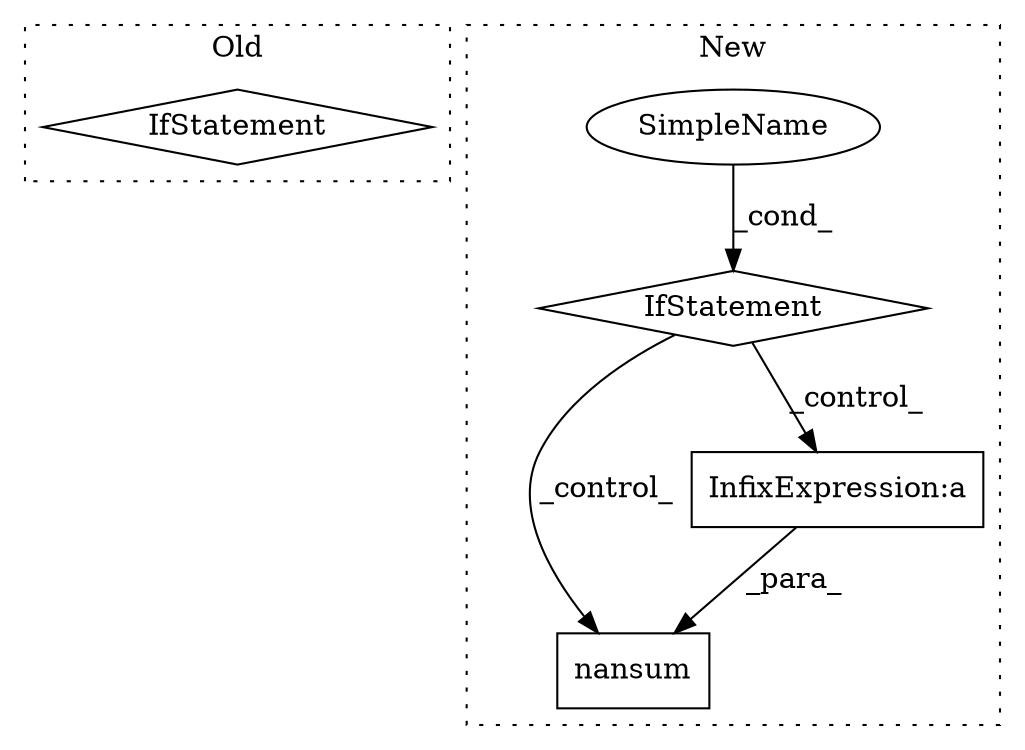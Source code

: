 digraph G {
subgraph cluster0 {
1 [label="IfStatement" a="25" s="4709,4723" l="4,2" shape="diamond"];
label = "Old";
style="dotted";
}
subgraph cluster1 {
2 [label="nansum" a="32" s="5000,5017" l="7,1" shape="box"];
3 [label="IfStatement" a="25" s="4780,4799" l="4,2" shape="diamond"];
4 [label="SimpleName" a="42" s="" l="" shape="ellipse"];
5 [label="InfixExpression:a" a="27" s="5008" l="3" shape="box"];
label = "New";
style="dotted";
}
3 -> 5 [label="_control_"];
3 -> 2 [label="_control_"];
4 -> 3 [label="_cond_"];
5 -> 2 [label="_para_"];
}